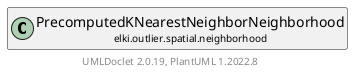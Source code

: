@startuml
    remove .*\.(Instance|Par|Parameterizer|Factory)$
    set namespaceSeparator none
    hide empty fields
    hide empty methods

    class "<size:14>PrecomputedKNearestNeighborNeighborhood.Factory\n<size:10>elki.outlier.spatial.neighborhood" as elki.outlier.spatial.neighborhood.PrecomputedKNearestNeighborNeighborhood.Factory<O> [[PrecomputedKNearestNeighborNeighborhood.Factory.html]] {
        -k: int
        -distance: Distance<? super O>
        +Factory(int, Distance<? super O>)
        +instantiate(Database, Relation<? extends O>): NeighborSetPredicate
        +getInputTypeRestriction(): TypeInformation
    }

    interface "<size:14>NeighborSetPredicate.Factory\n<size:10>elki.outlier.spatial.neighborhood" as elki.outlier.spatial.neighborhood.NeighborSetPredicate.Factory<O> [[NeighborSetPredicate.Factory.html]] {
        {abstract} +instantiate(Database, Relation<? extends O>): NeighborSetPredicate
        {abstract} +getInputTypeRestriction(): TypeInformation
    }
    class "<size:14>PrecomputedKNearestNeighborNeighborhood\n<size:10>elki.outlier.spatial.neighborhood" as elki.outlier.spatial.neighborhood.PrecomputedKNearestNeighborNeighborhood [[PrecomputedKNearestNeighborNeighborhood.html]]
    class "<size:14>PrecomputedKNearestNeighborNeighborhood.Factory.Par\n<size:10>elki.outlier.spatial.neighborhood" as elki.outlier.spatial.neighborhood.PrecomputedKNearestNeighborNeighborhood.Factory.Par<O>

    elki.outlier.spatial.neighborhood.NeighborSetPredicate.Factory <|.. elki.outlier.spatial.neighborhood.PrecomputedKNearestNeighborNeighborhood.Factory
    elki.outlier.spatial.neighborhood.PrecomputedKNearestNeighborNeighborhood +-- elki.outlier.spatial.neighborhood.PrecomputedKNearestNeighborNeighborhood.Factory
    elki.outlier.spatial.neighborhood.PrecomputedKNearestNeighborNeighborhood.Factory +-- elki.outlier.spatial.neighborhood.PrecomputedKNearestNeighborNeighborhood.Factory.Par

    center footer UMLDoclet 2.0.19, PlantUML 1.2022.8
@enduml
